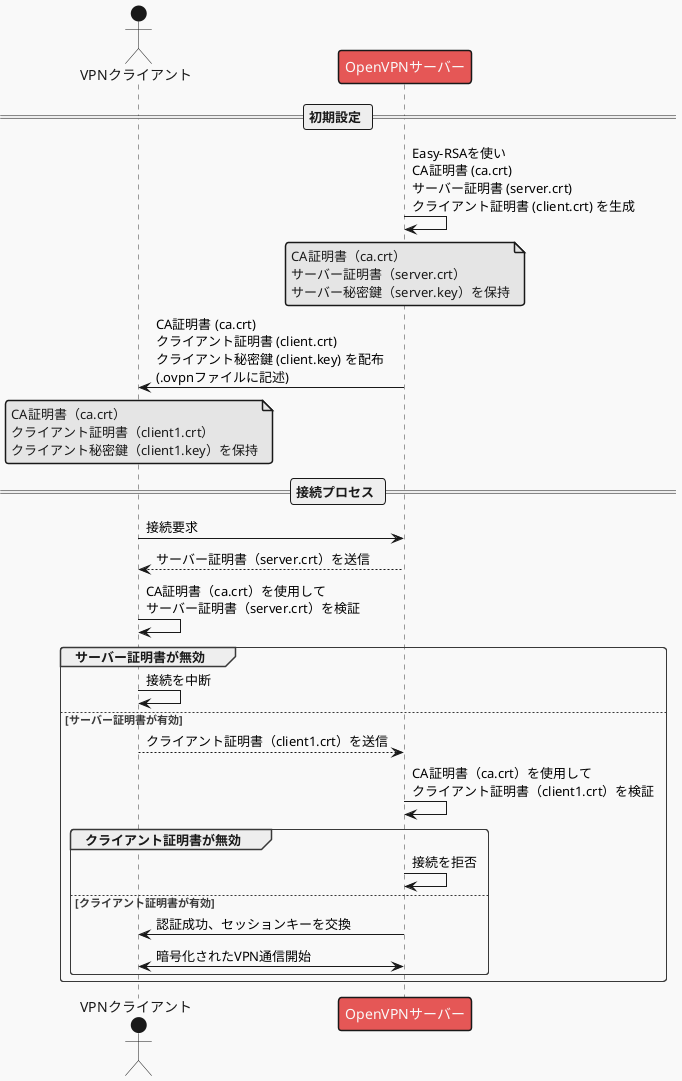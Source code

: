 @startuml

!theme mars

actor "VPNクライアント" as Client
participant "OpenVPNサーバー" as Server

== 初期設定 ==
Server -> Server: Easy-RSAを使い\nCA証明書 (ca.crt)\nサーバー証明書 (server.crt)\nクライアント証明書 (client.crt) を生成
note over Server: CA証明書（ca.crt）\nサーバー証明書（server.crt）\nサーバー秘密鍵（server.key）を保持
Server -> Client: CA証明書 (ca.crt)\nクライアント証明書 (client.crt)\nクライアント秘密鍵 (client.key) を配布\n(.ovpnファイルに記述)
note over Client: CA証明書（ca.crt）\nクライアント証明書（client1.crt）\nクライアント秘密鍵（client1.key）を保持

== 接続プロセス ==
Client -> Server: 接続要求
Server --> Client: サーバー証明書（server.crt）を送信

Client -> Client: CA証明書（ca.crt）を使用して\nサーバー証明書（server.crt）を検証

group サーバー証明書が無効 
    Client -> Client: 接続を中断
else サーバー証明書が有効
    Client --> Server: クライアント証明書（client1.crt）を送信

    Server -> Server: CA証明書（ca.crt）を使用して\nクライアント証明書（client1.crt）を検証

    group クライアント証明書が無効
        Server -> Server: 接続を拒否
    else クライアント証明書が有効
        Server -> Client: 認証成功、セッションキーを交換
        Client <-> Server: 暗号化されたVPN通信開始
    end
end

@enduml
